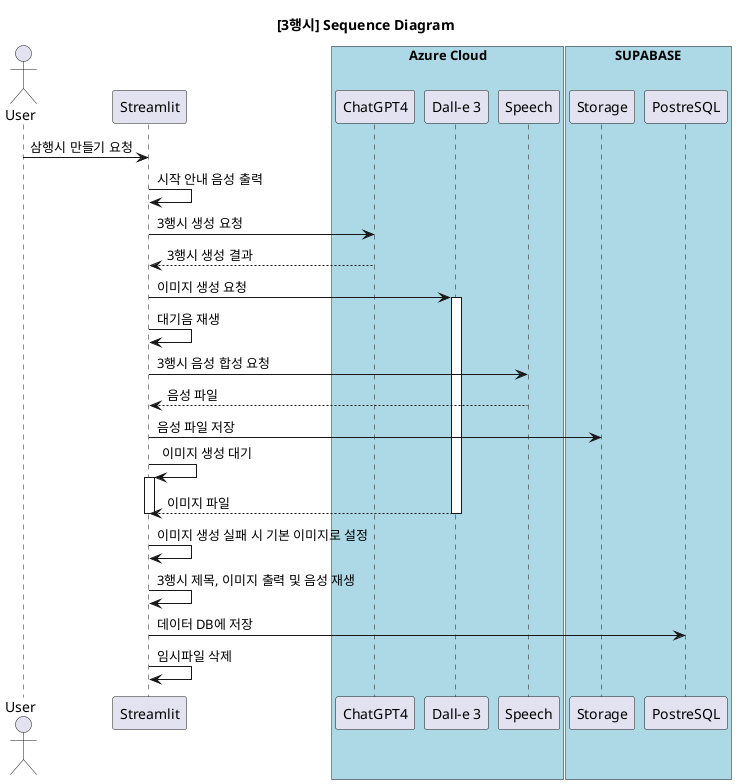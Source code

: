 @startuml
title [3행시] Sequence Diagram

actor User
participant Streamlit
box "Azure Cloud" #LightBlue
participant ChatUtils as "ChatGPT4"
participant DalleUtils as "Dall-e 3"
participant TTSUtils as "Speech"
end box
box "SUPABASE" #LightBlue
participant Supabase as "Storage"
participant DBUtils as "PostreSQL"
end box

User -> Streamlit: 삼행시 만들기 요청
Streamlit -> Streamlit: 시작 안내 음성 출력
Streamlit -> ChatUtils: 3행시 생성 요청
Streamlit <-- ChatUtils: 3행시 생성 결과
Streamlit -> DalleUtils: 이미지 생성 요청
activate DalleUtils
Streamlit -> Streamlit: 대기음 재생
Streamlit -> TTSUtils: 3행시 음성 합성 요청
TTSUtils --> Streamlit: 음성 파일
Streamlit -> Supabase: 음성 파일 저장
Streamlit -> Streamlit: 이미지 생성 대기
activate Streamlit
Streamlit <-- DalleUtils: 이미지 파일
deactivate DalleUtils
deactivate Streamlit
Streamlit -> Streamlit: 이미지 생성 실패 시 기본 이미지로 설정
'Streamlit -> Supabase: save_image_to_supabase(dalle_img_url, file_name, pbar)
Streamlit -> Streamlit: 3행시 제목, 이미지 출력 및 음성 재생
Streamlit -> DBUtils: 데이터 DB에 저장
Streamlit -> Streamlit: 임시파일 삭제
@enduml

